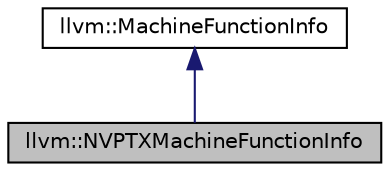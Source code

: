 digraph "llvm::NVPTXMachineFunctionInfo"
{
 // LATEX_PDF_SIZE
  bgcolor="transparent";
  edge [fontname="Helvetica",fontsize="10",labelfontname="Helvetica",labelfontsize="10"];
  node [fontname="Helvetica",fontsize="10",shape="box"];
  Node1 [label="llvm::NVPTXMachineFunctionInfo",height=0.2,width=0.4,color="black", fillcolor="grey75", style="filled", fontcolor="black",tooltip=" "];
  Node2 -> Node1 [dir="back",color="midnightblue",fontsize="10",style="solid",fontname="Helvetica"];
  Node2 [label="llvm::MachineFunctionInfo",height=0.2,width=0.4,color="black",URL="$structllvm_1_1MachineFunctionInfo.html",tooltip="MachineFunctionInfo - This class can be derived from and used by targets to hold private target-speci..."];
}
